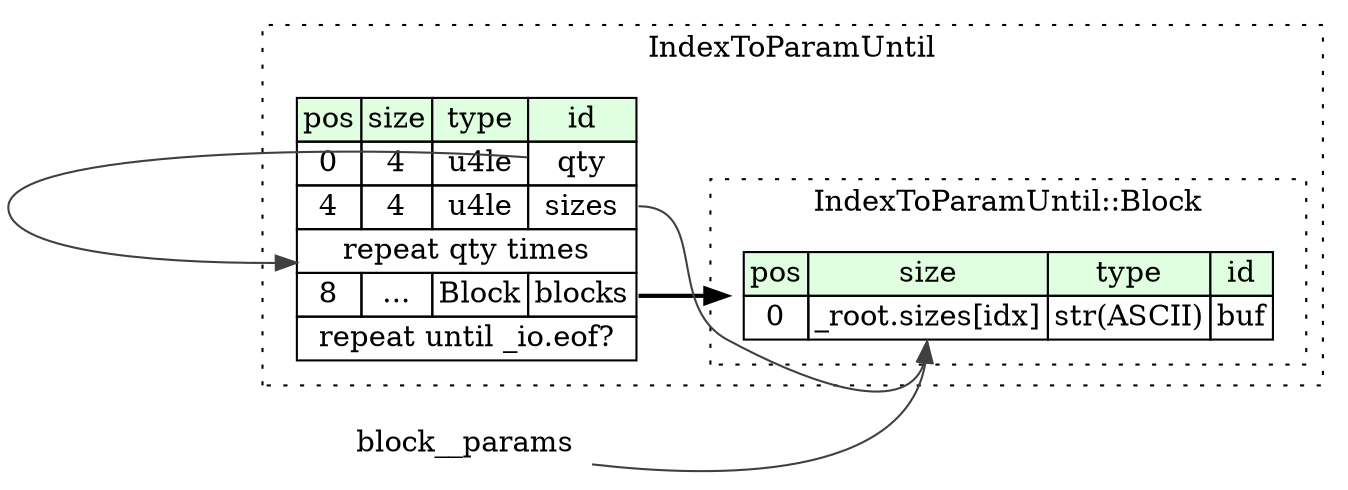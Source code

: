 digraph {
	rankdir=LR;
	node [shape=plaintext];
	subgraph cluster__index_to_param_until {
		label="IndexToParamUntil";
		graph[style=dotted];

		index_to_param_until__seq [label=<<TABLE BORDER="0" CELLBORDER="1" CELLSPACING="0">
			<TR><TD BGCOLOR="#E0FFE0">pos</TD><TD BGCOLOR="#E0FFE0">size</TD><TD BGCOLOR="#E0FFE0">type</TD><TD BGCOLOR="#E0FFE0">id</TD></TR>
			<TR><TD PORT="qty_pos">0</TD><TD PORT="qty_size">4</TD><TD>u4le</TD><TD PORT="qty_type">qty</TD></TR>
			<TR><TD PORT="sizes_pos">4</TD><TD PORT="sizes_size">4</TD><TD>u4le</TD><TD PORT="sizes_type">sizes</TD></TR>
			<TR><TD COLSPAN="4" PORT="sizes__repeat">repeat qty times</TD></TR>
			<TR><TD PORT="blocks_pos">8</TD><TD PORT="blocks_size">...</TD><TD>Block</TD><TD PORT="blocks_type">blocks</TD></TR>
			<TR><TD COLSPAN="4" PORT="blocks__repeat">repeat until _io.eof?</TD></TR>
		</TABLE>>];
		subgraph cluster__block {
			label="IndexToParamUntil::Block";
			graph[style=dotted];

			block__seq [label=<<TABLE BORDER="0" CELLBORDER="1" CELLSPACING="0">
				<TR><TD BGCOLOR="#E0FFE0">pos</TD><TD BGCOLOR="#E0FFE0">size</TD><TD BGCOLOR="#E0FFE0">type</TD><TD BGCOLOR="#E0FFE0">id</TD></TR>
				<TR><TD PORT="buf_pos">0</TD><TD PORT="buf_size">_root.sizes[idx]</TD><TD>str(ASCII)</TD><TD PORT="buf_type">buf</TD></TR>
			</TABLE>>];
		}
	}
	index_to_param_until__seq:qty_type -> index_to_param_until__seq:sizes__repeat [color="#404040"];
	index_to_param_until__seq:blocks_type -> block__seq [style=bold];
	index_to_param_until__seq:sizes_type -> block__seq:buf_size [color="#404040"];
	block__params:idx_type -> block__seq:buf_size [color="#404040"];
}

